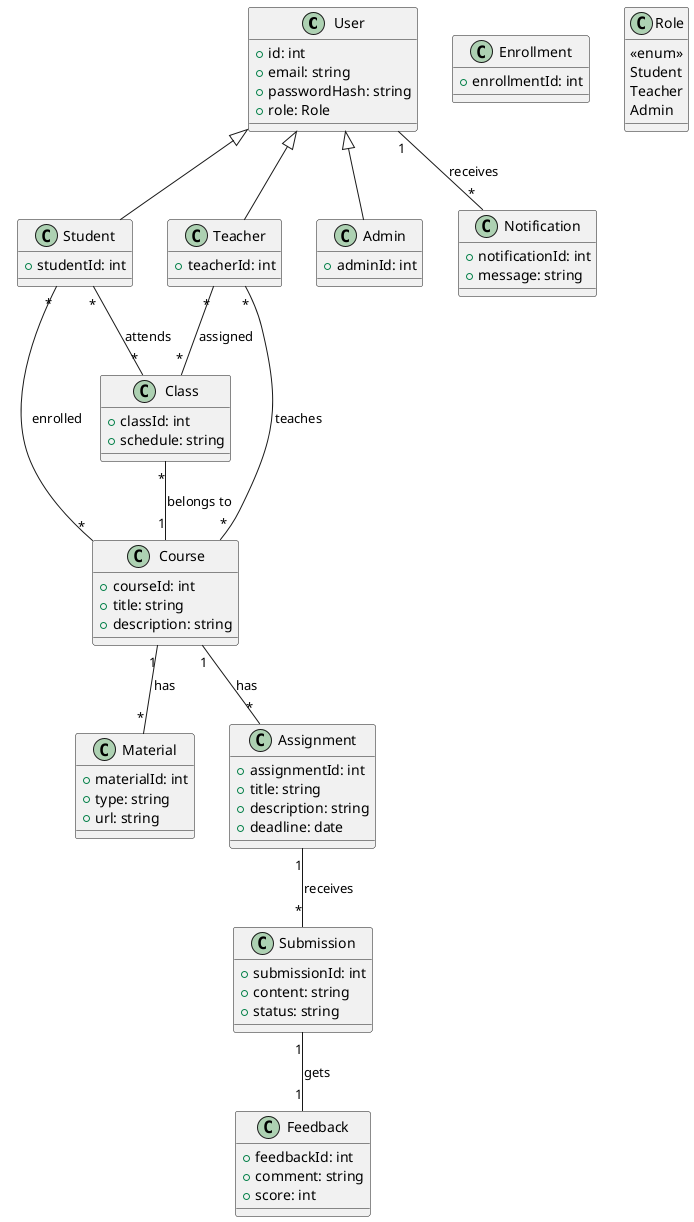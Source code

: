 @startuml ClassDiagram

' Main entities based on us.typ requirements
class User {
  +id: int
  +email: string
  +passwordHash: string
  +role: Role
}

class Student {
  +studentId: int
}

class Teacher {
  +teacherId: int
}

class Admin {
  +adminId: int
}

class Course {
  +courseId: int
  +title: string
  +description: string
}

class Class {
  +classId: int
  +schedule: string
}

class Enrollment {
  +enrollmentId: int
}

class Material {
  +materialId: int
  +type: string
  +url: string
}

class Assignment {
  +assignmentId: int
  +title: string
  +description: string
  +deadline: date
}

class Submission {
  +submissionId: int
  +content: string
  +status: string
}

class Notification {
  +notificationId: int
  +message: string
}

class Feedback {
  +feedbackId: int
  +comment: string
  +score: int
}

class Role {
  <<enum>>
  Student
  Teacher
  Admin
}

' Relationships
User <|-- Student
User <|-- Teacher
User <|-- Admin
Student "*" -- "*" Course : enrolled
Teacher "*" -- "*" Course : teaches
Class "*" -- "1" Course : belongs to
Student "*" -- "*" Class : attends
Teacher "*" -- "*" Class : assigned
Course "1" -- "*" Material : has
Course "1" -- "*" Assignment : has
Assignment "1" -- "*" Submission : receives
Submission "1" -- "1" Feedback : gets
User "1" -- "*" Notification : receives

@enduml
